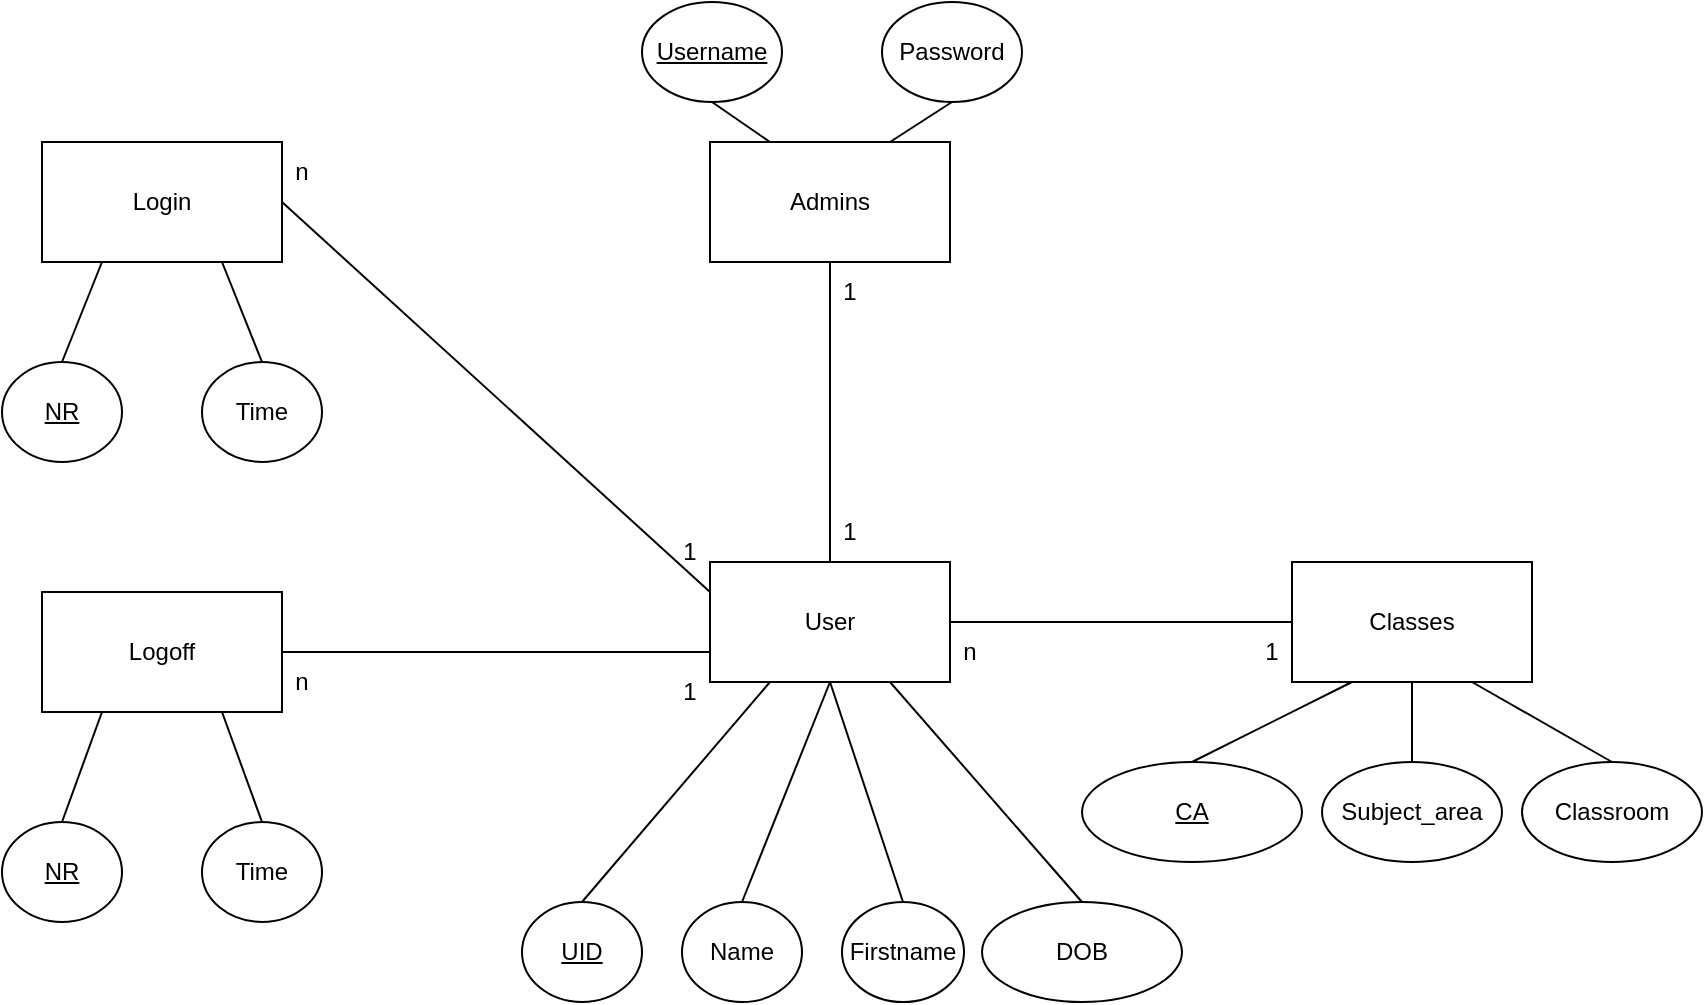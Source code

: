 <mxfile>
    <diagram id="8zJVkUx_vMKt5HxGqjAV" name="Page-1">
        <mxGraphModel dx="865" dy="1894" grid="1" gridSize="10" guides="1" tooltips="1" connect="1" arrows="1" fold="1" page="1" pageScale="1" pageWidth="827" pageHeight="1169" math="0" shadow="0">
            <root>
                <mxCell id="0"/>
                <mxCell id="1" parent="0"/>
                <mxCell id="2" value="User" style="rounded=0;whiteSpace=wrap;html=1;" parent="1" vertex="1">
                    <mxGeometry x="354" y="220" width="120" height="60" as="geometry"/>
                </mxCell>
                <mxCell id="3" value="Login" style="rounded=0;whiteSpace=wrap;html=1;" parent="1" vertex="1">
                    <mxGeometry x="20" y="10" width="120" height="60" as="geometry"/>
                </mxCell>
                <mxCell id="4" value="Logoff" style="rounded=0;whiteSpace=wrap;html=1;" parent="1" vertex="1">
                    <mxGeometry x="20" y="235" width="120" height="60" as="geometry"/>
                </mxCell>
                <mxCell id="5" value="" style="endArrow=none;html=1;entryX=0;entryY=0.25;entryDx=0;entryDy=0;exitX=1;exitY=0.5;exitDx=0;exitDy=0;" parent="1" source="3" target="2" edge="1">
                    <mxGeometry width="50" height="50" relative="1" as="geometry">
                        <mxPoint x="420" y="280" as="sourcePoint"/>
                        <mxPoint x="470" y="230" as="targetPoint"/>
                    </mxGeometry>
                </mxCell>
                <mxCell id="6" value="" style="endArrow=none;html=1;entryX=0;entryY=0.75;entryDx=0;entryDy=0;exitX=1;exitY=0.5;exitDx=0;exitDy=0;" parent="1" source="4" target="2" edge="1">
                    <mxGeometry width="50" height="50" relative="1" as="geometry">
                        <mxPoint x="420" y="280" as="sourcePoint"/>
                        <mxPoint x="470" y="230" as="targetPoint"/>
                    </mxGeometry>
                </mxCell>
                <mxCell id="7" value="Classes" style="rounded=0;whiteSpace=wrap;html=1;" parent="1" vertex="1">
                    <mxGeometry x="645" y="220" width="120" height="60" as="geometry"/>
                </mxCell>
                <mxCell id="8" value="Admins" style="rounded=0;whiteSpace=wrap;html=1;" parent="1" vertex="1">
                    <mxGeometry x="354" y="10" width="120" height="60" as="geometry"/>
                </mxCell>
                <mxCell id="10" value="" style="endArrow=none;html=1;exitX=0;exitY=0;exitDx=0;exitDy=0;entryX=0;entryY=0.5;entryDx=0;entryDy=0;" parent="1" source="16" target="7" edge="1">
                    <mxGeometry width="50" height="50" relative="1" as="geometry">
                        <mxPoint x="530" y="330" as="sourcePoint"/>
                        <mxPoint x="526" y="210" as="targetPoint"/>
                    </mxGeometry>
                </mxCell>
                <mxCell id="11" value="n" style="text;html=1;strokeColor=none;fillColor=none;align=center;verticalAlign=middle;whiteSpace=wrap;rounded=0;" parent="1" vertex="1">
                    <mxGeometry x="140" y="10" width="20" height="30" as="geometry"/>
                </mxCell>
                <mxCell id="12" value="1" style="text;html=1;strokeColor=none;fillColor=none;align=center;verticalAlign=middle;whiteSpace=wrap;rounded=0;" parent="1" vertex="1">
                    <mxGeometry x="334" y="200" width="20" height="30" as="geometry"/>
                </mxCell>
                <mxCell id="13" value="n" style="text;html=1;strokeColor=none;fillColor=none;align=center;verticalAlign=middle;whiteSpace=wrap;rounded=0;" parent="1" vertex="1">
                    <mxGeometry x="140" y="265" width="20" height="30" as="geometry"/>
                </mxCell>
                <mxCell id="14" value="1" style="text;html=1;strokeColor=none;fillColor=none;align=center;verticalAlign=middle;whiteSpace=wrap;rounded=0;" parent="1" vertex="1">
                    <mxGeometry x="334" y="270" width="20" height="30" as="geometry"/>
                </mxCell>
                <mxCell id="16" value="n" style="text;html=1;strokeColor=none;fillColor=none;align=center;verticalAlign=middle;whiteSpace=wrap;rounded=0;" parent="1" vertex="1">
                    <mxGeometry x="474" y="250" width="20" height="30" as="geometry"/>
                </mxCell>
                <mxCell id="17" value="1" style="text;html=1;strokeColor=none;fillColor=none;align=center;verticalAlign=middle;whiteSpace=wrap;rounded=0;" parent="1" vertex="1">
                    <mxGeometry x="625" y="250" width="20" height="30" as="geometry"/>
                </mxCell>
                <mxCell id="19" value="" style="endArrow=none;html=1;exitX=0.5;exitY=0;exitDx=0;exitDy=0;entryX=0.5;entryY=1;entryDx=0;entryDy=0;" parent="1" source="2" target="8" edge="1">
                    <mxGeometry width="50" height="50" relative="1" as="geometry">
                        <mxPoint x="420" y="180" as="sourcePoint"/>
                        <mxPoint x="470" y="130" as="targetPoint"/>
                    </mxGeometry>
                </mxCell>
                <mxCell id="20" value="1" style="text;html=1;strokeColor=none;fillColor=none;align=center;verticalAlign=middle;whiteSpace=wrap;rounded=0;" parent="1" vertex="1">
                    <mxGeometry x="414" y="190" width="20" height="30" as="geometry"/>
                </mxCell>
                <mxCell id="21" value="1" style="text;html=1;strokeColor=none;fillColor=none;align=center;verticalAlign=middle;whiteSpace=wrap;rounded=0;" parent="1" vertex="1">
                    <mxGeometry x="414" y="70" width="20" height="30" as="geometry"/>
                </mxCell>
                <mxCell id="24" value="&lt;u&gt;Username&lt;/u&gt;" style="ellipse;whiteSpace=wrap;html=1;" parent="1" vertex="1">
                    <mxGeometry x="320" y="-60" width="70" height="50" as="geometry"/>
                </mxCell>
                <mxCell id="25" value="Password" style="ellipse;whiteSpace=wrap;html=1;" parent="1" vertex="1">
                    <mxGeometry x="440" y="-60" width="70" height="50" as="geometry"/>
                </mxCell>
                <mxCell id="28" value="" style="endArrow=none;html=1;entryX=0.75;entryY=0;entryDx=0;entryDy=0;exitX=0.5;exitY=1;exitDx=0;exitDy=0;" parent="1" source="25" target="8" edge="1">
                    <mxGeometry width="50" height="50" relative="1" as="geometry">
                        <mxPoint x="410" y="170" as="sourcePoint"/>
                        <mxPoint x="460" y="120" as="targetPoint"/>
                    </mxGeometry>
                </mxCell>
                <mxCell id="29" value="" style="endArrow=none;html=1;entryX=0.25;entryY=0;entryDx=0;entryDy=0;exitX=0.5;exitY=1;exitDx=0;exitDy=0;" parent="1" source="24" target="8" edge="1">
                    <mxGeometry width="50" height="50" relative="1" as="geometry">
                        <mxPoint x="485" as="sourcePoint"/>
                        <mxPoint x="454" y="20" as="targetPoint"/>
                    </mxGeometry>
                </mxCell>
                <mxCell id="30" value="&lt;u&gt;CA&lt;/u&gt;" style="ellipse;whiteSpace=wrap;html=1;" parent="1" vertex="1">
                    <mxGeometry x="540" y="320" width="110" height="50" as="geometry"/>
                </mxCell>
                <mxCell id="31" value="Subject_area" style="ellipse;whiteSpace=wrap;html=1;" parent="1" vertex="1">
                    <mxGeometry x="660" y="320" width="90" height="50" as="geometry"/>
                </mxCell>
                <mxCell id="32" value="Classroom" style="ellipse;whiteSpace=wrap;html=1;" parent="1" vertex="1">
                    <mxGeometry x="760" y="320" width="90" height="50" as="geometry"/>
                </mxCell>
                <mxCell id="34" value="" style="endArrow=none;html=1;entryX=0.25;entryY=1;entryDx=0;entryDy=0;exitX=0.5;exitY=0;exitDx=0;exitDy=0;" parent="1" source="30" target="7" edge="1">
                    <mxGeometry width="50" height="50" relative="1" as="geometry">
                        <mxPoint x="450" y="290" as="sourcePoint"/>
                        <mxPoint x="500" y="240" as="targetPoint"/>
                    </mxGeometry>
                </mxCell>
                <mxCell id="35" value="" style="endArrow=none;html=1;entryX=0.5;entryY=1;entryDx=0;entryDy=0;exitX=0.5;exitY=0;exitDx=0;exitDy=0;" parent="1" source="31" target="7" edge="1">
                    <mxGeometry width="50" height="50" relative="1" as="geometry">
                        <mxPoint x="615" y="330" as="sourcePoint"/>
                        <mxPoint x="685" y="290" as="targetPoint"/>
                    </mxGeometry>
                </mxCell>
                <mxCell id="36" value="" style="endArrow=none;html=1;entryX=0.75;entryY=1;entryDx=0;entryDy=0;exitX=0.5;exitY=0;exitDx=0;exitDy=0;" parent="1" source="32" target="7" edge="1">
                    <mxGeometry width="50" height="50" relative="1" as="geometry">
                        <mxPoint x="715" y="330" as="sourcePoint"/>
                        <mxPoint x="715" y="290" as="targetPoint"/>
                    </mxGeometry>
                </mxCell>
                <mxCell id="37" value="&lt;u&gt;UID&lt;/u&gt;" style="ellipse;whiteSpace=wrap;html=1;" parent="1" vertex="1">
                    <mxGeometry x="260" y="390" width="60" height="50" as="geometry"/>
                </mxCell>
                <mxCell id="38" value="Name" style="ellipse;whiteSpace=wrap;html=1;" parent="1" vertex="1">
                    <mxGeometry x="340" y="390" width="60" height="50" as="geometry"/>
                </mxCell>
                <mxCell id="39" value="Firstname" style="ellipse;whiteSpace=wrap;html=1;" parent="1" vertex="1">
                    <mxGeometry x="420" y="390" width="61" height="50" as="geometry"/>
                </mxCell>
                <mxCell id="40" value="DOB" style="ellipse;whiteSpace=wrap;html=1;" parent="1" vertex="1">
                    <mxGeometry x="490" y="390" width="100" height="50" as="geometry"/>
                </mxCell>
                <mxCell id="41" value="" style="endArrow=none;html=1;exitX=0.5;exitY=0;exitDx=0;exitDy=0;entryX=0.25;entryY=1;entryDx=0;entryDy=0;" parent="1" source="37" target="2" edge="1">
                    <mxGeometry width="50" height="50" relative="1" as="geometry">
                        <mxPoint x="350" y="260" as="sourcePoint"/>
                        <mxPoint x="400" y="210" as="targetPoint"/>
                    </mxGeometry>
                </mxCell>
                <mxCell id="42" value="" style="endArrow=none;html=1;exitX=0.5;exitY=0;exitDx=0;exitDy=0;entryX=0.5;entryY=1;entryDx=0;entryDy=0;" parent="1" source="38" target="2" edge="1">
                    <mxGeometry width="50" height="50" relative="1" as="geometry">
                        <mxPoint x="266" y="400" as="sourcePoint"/>
                        <mxPoint x="394" y="290" as="targetPoint"/>
                    </mxGeometry>
                </mxCell>
                <mxCell id="43" value="" style="endArrow=none;html=1;exitX=0.5;exitY=0;exitDx=0;exitDy=0;entryX=0.5;entryY=1;entryDx=0;entryDy=0;" parent="1" source="39" target="2" edge="1">
                    <mxGeometry width="50" height="50" relative="1" as="geometry">
                        <mxPoint x="336" y="400" as="sourcePoint"/>
                        <mxPoint x="424" y="290" as="targetPoint"/>
                    </mxGeometry>
                </mxCell>
                <mxCell id="44" value="" style="endArrow=none;html=1;exitX=0.5;exitY=0;exitDx=0;exitDy=0;entryX=0.75;entryY=1;entryDx=0;entryDy=0;" parent="1" source="40" target="2" edge="1">
                    <mxGeometry width="50" height="50" relative="1" as="geometry">
                        <mxPoint x="406.5" y="400" as="sourcePoint"/>
                        <mxPoint x="424" y="290" as="targetPoint"/>
                    </mxGeometry>
                </mxCell>
                <mxCell id="45" value="&lt;u&gt;NR&lt;/u&gt;" style="ellipse;whiteSpace=wrap;html=1;" parent="1" vertex="1">
                    <mxGeometry y="350" width="60" height="50" as="geometry"/>
                </mxCell>
                <mxCell id="46" value="Time" style="ellipse;whiteSpace=wrap;html=1;" parent="1" vertex="1">
                    <mxGeometry x="100" y="350" width="60" height="50" as="geometry"/>
                </mxCell>
                <mxCell id="48" value="" style="endArrow=none;html=1;entryX=0.25;entryY=1;entryDx=0;entryDy=0;exitX=0.5;exitY=0;exitDx=0;exitDy=0;" parent="1" source="45" target="4" edge="1">
                    <mxGeometry width="50" height="50" relative="1" as="geometry">
                        <mxPoint x="280" y="260" as="sourcePoint"/>
                        <mxPoint x="330" y="210" as="targetPoint"/>
                    </mxGeometry>
                </mxCell>
                <mxCell id="49" value="" style="endArrow=none;html=1;entryX=0.75;entryY=1;entryDx=0;entryDy=0;exitX=0.5;exitY=0;exitDx=0;exitDy=0;" parent="1" source="46" target="4" edge="1">
                    <mxGeometry width="50" height="50" relative="1" as="geometry">
                        <mxPoint x="40" y="360" as="sourcePoint"/>
                        <mxPoint x="60" y="305" as="targetPoint"/>
                    </mxGeometry>
                </mxCell>
                <mxCell id="50" value="&lt;u&gt;NR&lt;/u&gt;" style="ellipse;whiteSpace=wrap;html=1;" parent="1" vertex="1">
                    <mxGeometry y="120" width="60" height="50" as="geometry"/>
                </mxCell>
                <mxCell id="51" value="Time" style="ellipse;whiteSpace=wrap;html=1;" parent="1" vertex="1">
                    <mxGeometry x="100" y="120" width="60" height="50" as="geometry"/>
                </mxCell>
                <mxCell id="52" value="" style="endArrow=none;html=1;entryX=0.25;entryY=1;entryDx=0;entryDy=0;exitX=0.5;exitY=0;exitDx=0;exitDy=0;" parent="1" source="50" target="3" edge="1">
                    <mxGeometry width="50" height="50" relative="1" as="geometry">
                        <mxPoint x="30" y="120" as="sourcePoint"/>
                        <mxPoint x="50" y="90" as="targetPoint"/>
                    </mxGeometry>
                </mxCell>
                <mxCell id="53" value="" style="endArrow=none;html=1;entryX=0.75;entryY=1;entryDx=0;entryDy=0;exitX=0.5;exitY=0;exitDx=0;exitDy=0;" parent="1" source="51" target="3" edge="1">
                    <mxGeometry width="50" height="50" relative="1" as="geometry">
                        <mxPoint x="130" y="120" as="sourcePoint"/>
                        <mxPoint x="110" y="90" as="targetPoint"/>
                    </mxGeometry>
                </mxCell>
            </root>
        </mxGraphModel>
    </diagram>
</mxfile>